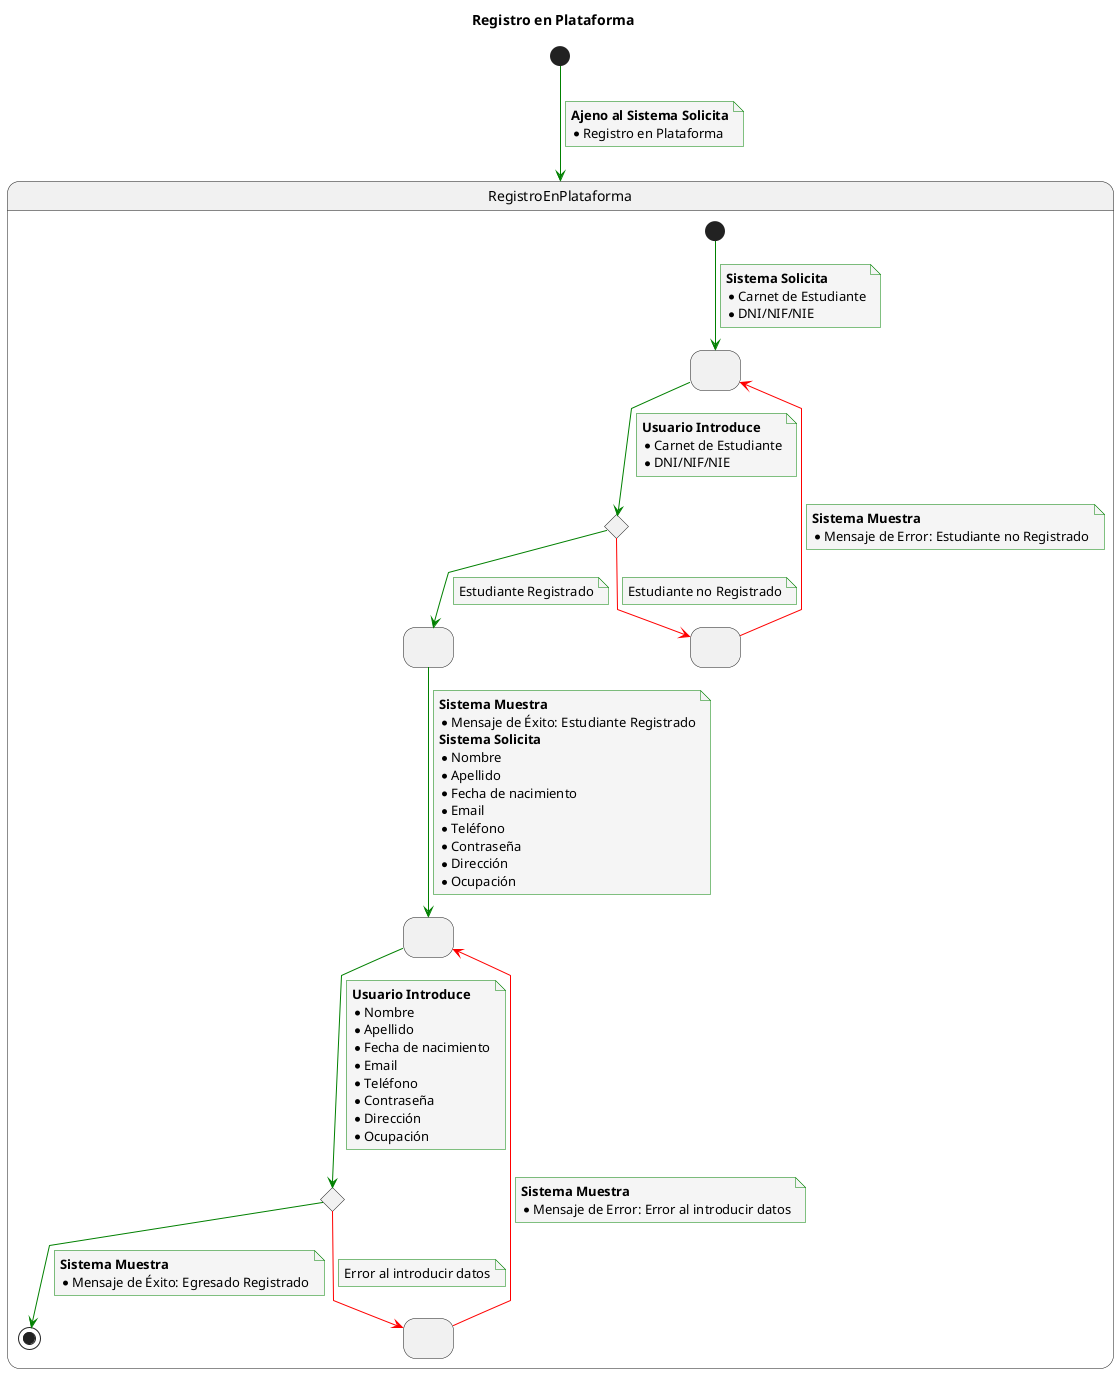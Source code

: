 @startuml
title Registro en Plataforma

skinparam {
    NoteBackgroundColor #whiteSmoke
    ArrowColor #green
    NoteBorderColor #green
    linetype polyline
}

hide empty description



[*] --> RegistroEnPlataforma
note on link
    <b>Ajeno al Sistema Solicita</b>
    * Registro en Plataforma
end note

state RegistroEnPlataforma {
  state 2 as " "
  state 3 <<choice>>
  state 4 as " "
  state 5 as " "
  state 6 as " "
  state 7 <<choice>>
  state 8 as " "


  [*] --> 2
  note on link
    <b>Sistema Solicita</b>
    * Carnet de Estudiante 
    * DNI/NIF/NIE
  end note

  2 --> 3
  note on link
    <b>Usuario Introduce</b>
    * Carnet de Estudiante
    * DNI/NIF/NIE
  end note

  3 -[#red]-> 5
  note on link
    Estudiante no Registrado
  end note

  5 -[#red]-> 2
  note on link
    <b>Sistema Muestra</b>
    * Mensaje de Error: Estudiante no Registrado
  end note

  3 --> 4
  note on link
    Estudiante Registrado
  end note

  4 --> 6
  note on link
    <b>Sistema Muestra</b>
    * Mensaje de Éxito: Estudiante Registrado
    <b>Sistema Solicita</b>
    * Nombre
    * Apellido
    * Fecha de nacimiento
    * Email
    * Teléfono
    * Contraseña
    * Dirección
    * Ocupación
  end note

  6 --> 7
  note on link
    <b>Usuario Introduce</b>
    * Nombre
    * Apellido
    * Fecha de nacimiento
    * Email
    * Teléfono
    * Contraseña
    * Dirección
    * Ocupación
  end note

  7 --> [*]
  note on link
    <b>Sistema Muestra</b>
    * Mensaje de Éxito: Egresado Registrado
  end note

  7 -[#red]-> 8
  note on link
    Error al introducir datos
  end note

  8 -[#red]-> 6
  note on link
    <b>Sistema Muestra</b>
    * Mensaje de Error: Error al introducir datos
  end note

}
@enduml
